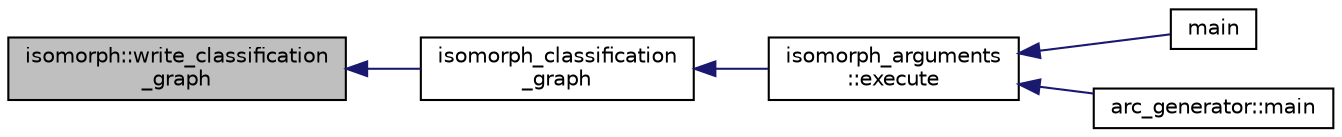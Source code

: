 digraph "isomorph::write_classification_graph"
{
  edge [fontname="Helvetica",fontsize="10",labelfontname="Helvetica",labelfontsize="10"];
  node [fontname="Helvetica",fontsize="10",shape=record];
  rankdir="LR";
  Node15438 [label="isomorph::write_classification\l_graph",height=0.2,width=0.4,color="black", fillcolor="grey75", style="filled", fontcolor="black"];
  Node15438 -> Node15439 [dir="back",color="midnightblue",fontsize="10",style="solid",fontname="Helvetica"];
  Node15439 [label="isomorph_classification\l_graph",height=0.2,width=0.4,color="black", fillcolor="white", style="filled",URL="$d4/d7e/isomorph__global_8_c.html#a027e803e6cab7af4c400a71663bf4715"];
  Node15439 -> Node15440 [dir="back",color="midnightblue",fontsize="10",style="solid",fontname="Helvetica"];
  Node15440 [label="isomorph_arguments\l::execute",height=0.2,width=0.4,color="black", fillcolor="white", style="filled",URL="$d5/de4/classisomorph__arguments.html#aa85e472d14906abdd5672dc66027583e"];
  Node15440 -> Node15441 [dir="back",color="midnightblue",fontsize="10",style="solid",fontname="Helvetica"];
  Node15441 [label="main",height=0.2,width=0.4,color="black", fillcolor="white", style="filled",URL="$d1/d5e/blt__main_8_c.html#a217dbf8b442f20279ea00b898af96f52"];
  Node15440 -> Node15442 [dir="back",color="midnightblue",fontsize="10",style="solid",fontname="Helvetica"];
  Node15442 [label="arc_generator::main",height=0.2,width=0.4,color="black", fillcolor="white", style="filled",URL="$d4/d21/classarc__generator.html#ad80140b51b165dad1fe6ab232be7829a"];
}
